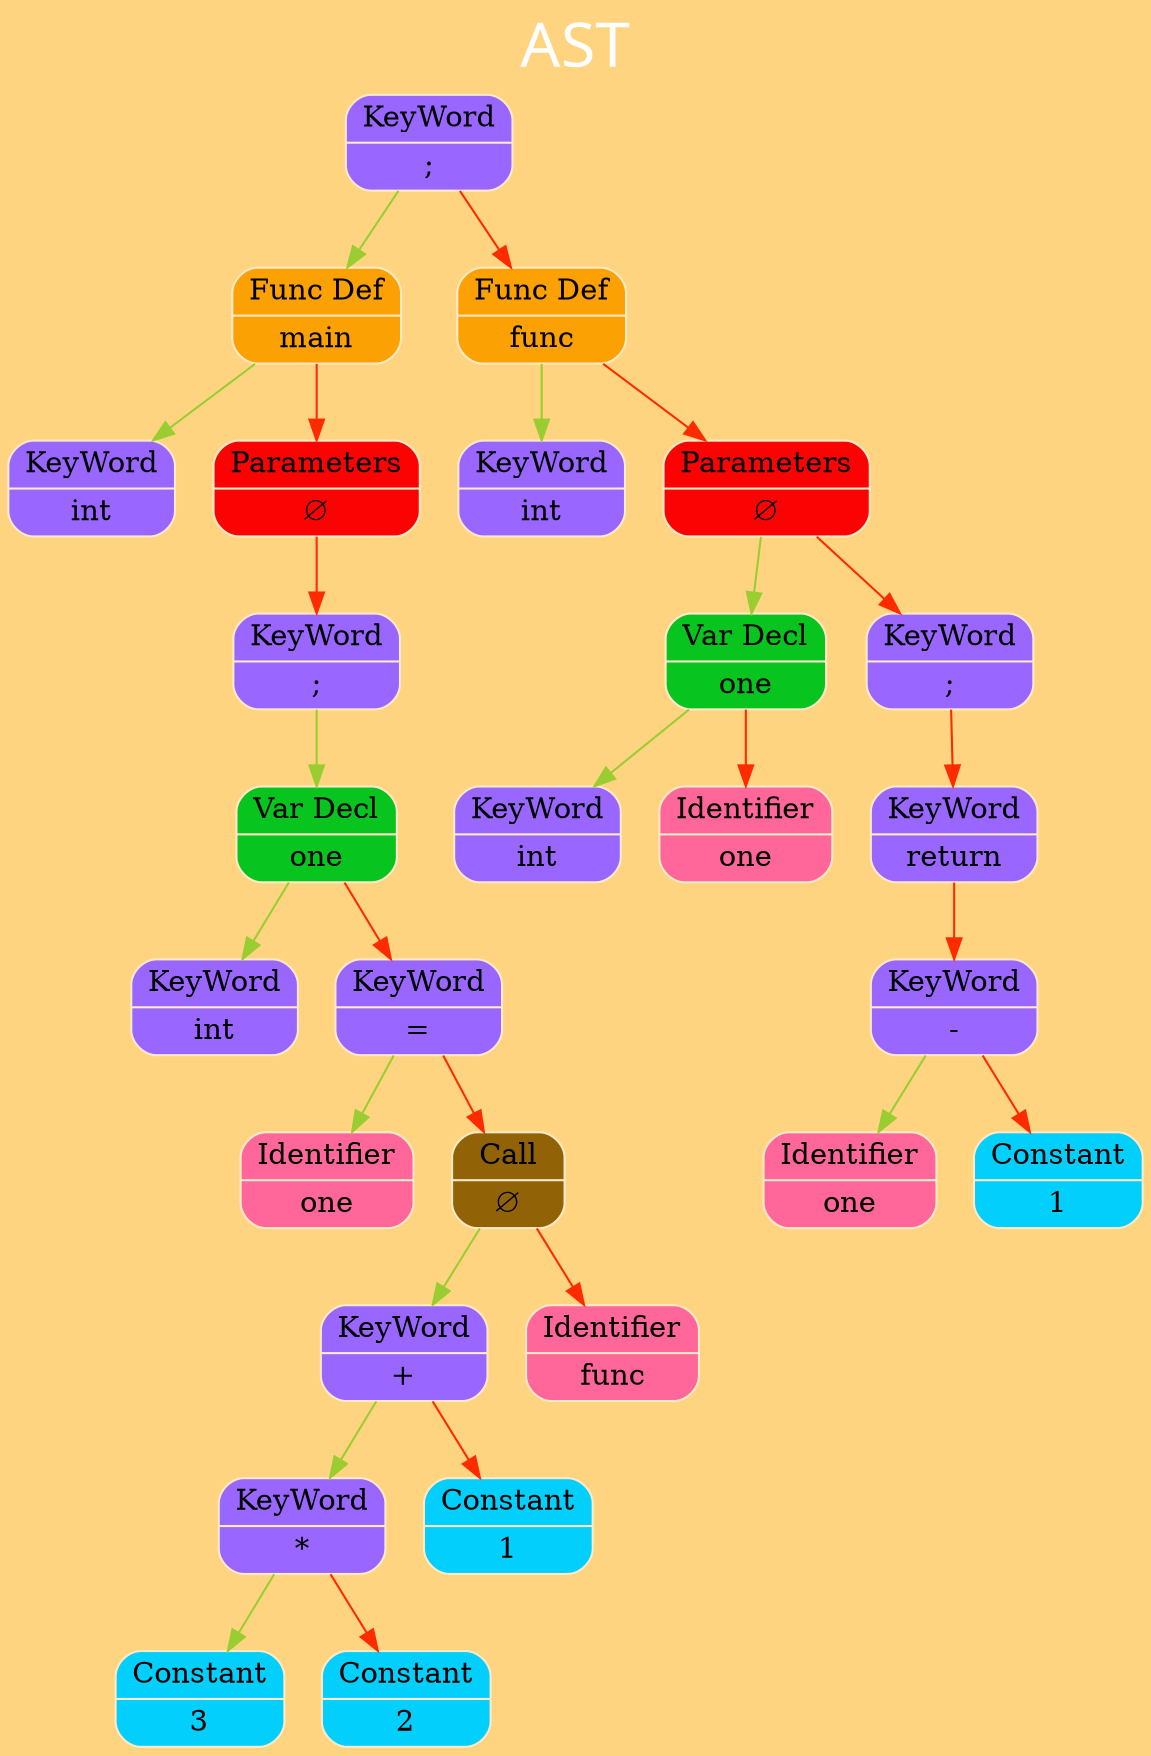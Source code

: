 digraph G
{
charset="latin1";
label="AST";
labelloc="t";
fontsize=30
fontname="Verdana";
fontcolor="#FFFFFF"

rankdir=TB;size="200,300";bgcolor="#ffd480";
 node_0x504000000810 [shape=record,style="rounded,filled",fillcolor="#9966FF",color="#FFE9C7",label=" { { KeyWord } | { &#x3B; } } " ]; node_0x504000000810 -> node_0x504000000490 [color = "#9ACD32", arrowsize = 1] ;
 node_0x504000000490 [shape=record,style="rounded,filled",fillcolor="#fca103",color="#FFE9C7",label=" { { Func Def } | { main } } " ]; node_0x504000000490 -> node_0x504000000450 [color = "#9ACD32", arrowsize = 1] ;
 node_0x504000000450 [shape=record,style="rounded,filled",fillcolor="#9966FF",color="#FFE9C7",label=" { { KeyWord } | { int } } " ]; node_0x504000000490 -> node_0x5040000004d0 [color = "#FF2B00", arrowsize = 1] ;
 node_0x5040000004d0 [shape=record,style="rounded,filled",fillcolor="#fc0303",color="#FFE9C7",label=" { { Parameters } | { &#8709; } } " ]; node_0x5040000004d0 -> node_0x504000000510 [color = "#FF2B00", arrowsize = 1] ;
 node_0x504000000510 [shape=record,style="rounded,filled",fillcolor="#9966FF",color="#FFE9C7",label=" { { KeyWord } | { &#x3B; } } " ]; node_0x504000000510 -> node_0x5040000005d0 [color = "#9ACD32", arrowsize = 1] ;
 node_0x5040000005d0 [shape=record,style="rounded,filled",fillcolor="#08c41e",color="#FFE9C7",label=" { { Var Decl } | { one } } " ]; node_0x5040000005d0 -> node_0x504000000550 [color = "#9ACD32", arrowsize = 1] ;
 node_0x504000000550 [shape=record,style="rounded,filled",fillcolor="#9966FF",color="#FFE9C7",label=" { { KeyWord } | { int } } " ]; node_0x5040000005d0 -> node_0x504000000610 [color = "#FF2B00", arrowsize = 1] ;
 node_0x504000000610 [shape=record,style="rounded,filled",fillcolor="#9966FF",color="#FFE9C7",label=" { { KeyWord } | { &#x3D; } } " ]; node_0x504000000610 -> node_0x504000000590 [color = "#9ACD32", arrowsize = 1] ;
 node_0x504000000590 [shape=record,style="rounded,filled",fillcolor="#ff6699",color="#FFE9C7",label=" { { Identifier } | { one } } " ]; node_0x504000000610 -> node_0x504000000690 [color = "#FF2B00", arrowsize = 1] ;
 node_0x504000000690 [shape=record,style="rounded,filled",fillcolor="#916306",color="#FFE9C7",label=" { { Call } | { &#8709; } } " ]; node_0x504000000690 -> node_0x504000000790 [color = "#9ACD32", arrowsize = 1] ;
 node_0x504000000790 [shape=record,style="rounded,filled",fillcolor="#9966FF",color="#FFE9C7",label=" { { KeyWord } | { &#x2B; } } " ]; node_0x504000000790 -> node_0x504000000710 [color = "#9ACD32", arrowsize = 1] ;
 node_0x504000000710 [shape=record,style="rounded,filled",fillcolor="#9966FF",color="#FFE9C7",label=" { { KeyWord } | { &#x2A; } } " ]; node_0x504000000710 -> node_0x5040000006d0 [color = "#9ACD32", arrowsize = 1] ;
 node_0x5040000006d0 [shape=record,style="rounded,filled",fillcolor="#03cffc",color="#FFE9C7",label=" { { Constant } | { 3 } } " ]; node_0x504000000710 -> node_0x504000000750 [color = "#FF2B00", arrowsize = 1] ;
 node_0x504000000750 [shape=record,style="rounded,filled",fillcolor="#03cffc",color="#FFE9C7",label=" { { Constant } | { 2 } } " ]; node_0x504000000790 -> node_0x5040000007d0 [color = "#FF2B00", arrowsize = 1] ;
 node_0x5040000007d0 [shape=record,style="rounded,filled",fillcolor="#03cffc",color="#FFE9C7",label=" { { Constant } | { 1 } } " ]; node_0x504000000690 -> node_0x504000000650 [color = "#FF2B00", arrowsize = 1] ;
 node_0x504000000650 [shape=record,style="rounded,filled",fillcolor="#ff6699",color="#FFE9C7",label=" { { Identifier } | { func } } " ]; node_0x504000000810 -> node_0x504000000890 [color = "#FF2B00", arrowsize = 1] ;
 node_0x504000000890 [shape=record,style="rounded,filled",fillcolor="#fca103",color="#FFE9C7",label=" { { Func Def } | { func } } " ]; node_0x504000000890 -> node_0x504000000850 [color = "#9ACD32", arrowsize = 1] ;
 node_0x504000000850 [shape=record,style="rounded,filled",fillcolor="#9966FF",color="#FFE9C7",label=" { { KeyWord } | { int } } " ]; node_0x504000000890 -> node_0x5040000008d0 [color = "#FF2B00", arrowsize = 1] ;
 node_0x5040000008d0 [shape=record,style="rounded,filled",fillcolor="#fc0303",color="#FFE9C7",label=" { { Parameters } | { &#8709; } } " ]; node_0x5040000008d0 -> node_0x504000000990 [color = "#9ACD32", arrowsize = 1] ;
 node_0x504000000990 [shape=record,style="rounded,filled",fillcolor="#08c41e",color="#FFE9C7",label=" { { Var Decl } | { one } } " ]; node_0x504000000990 -> node_0x504000000910 [color = "#9ACD32", arrowsize = 1] ;
 node_0x504000000910 [shape=record,style="rounded,filled",fillcolor="#9966FF",color="#FFE9C7",label=" { { KeyWord } | { int } } " ]; node_0x504000000990 -> node_0x504000000950 [color = "#FF2B00", arrowsize = 1] ;
 node_0x504000000950 [shape=record,style="rounded,filled",fillcolor="#ff6699",color="#FFE9C7",label=" { { Identifier } | { one } } " ]; node_0x5040000008d0 -> node_0x5040000009d0 [color = "#FF2B00", arrowsize = 1] ;
 node_0x5040000009d0 [shape=record,style="rounded,filled",fillcolor="#9966FF",color="#FFE9C7",label=" { { KeyWord } | { &#x3B; } } " ]; node_0x5040000009d0 -> node_0x504000000a10 [color = "#FF2B00", arrowsize = 1] ;
 node_0x504000000a10 [shape=record,style="rounded,filled",fillcolor="#9966FF",color="#FFE9C7",label=" { { KeyWord } | { return } } " ]; node_0x504000000a10 -> node_0x504000000a90 [color = "#FF2B00", arrowsize = 1] ;
 node_0x504000000a90 [shape=record,style="rounded,filled",fillcolor="#9966FF",color="#FFE9C7",label=" { { KeyWord } | { &#x2D; } } " ]; node_0x504000000a90 -> node_0x504000000a50 [color = "#9ACD32", arrowsize = 1] ;
 node_0x504000000a50 [shape=record,style="rounded,filled",fillcolor="#ff6699",color="#FFE9C7",label=" { { Identifier } | { one } } " ]; node_0x504000000a90 -> node_0x504000000ad0 [color = "#FF2B00", arrowsize = 1] ;
 node_0x504000000ad0 [shape=record,style="rounded,filled",fillcolor="#03cffc",color="#FFE9C7",label=" { { Constant } | { 1 } } " ]; 
}
